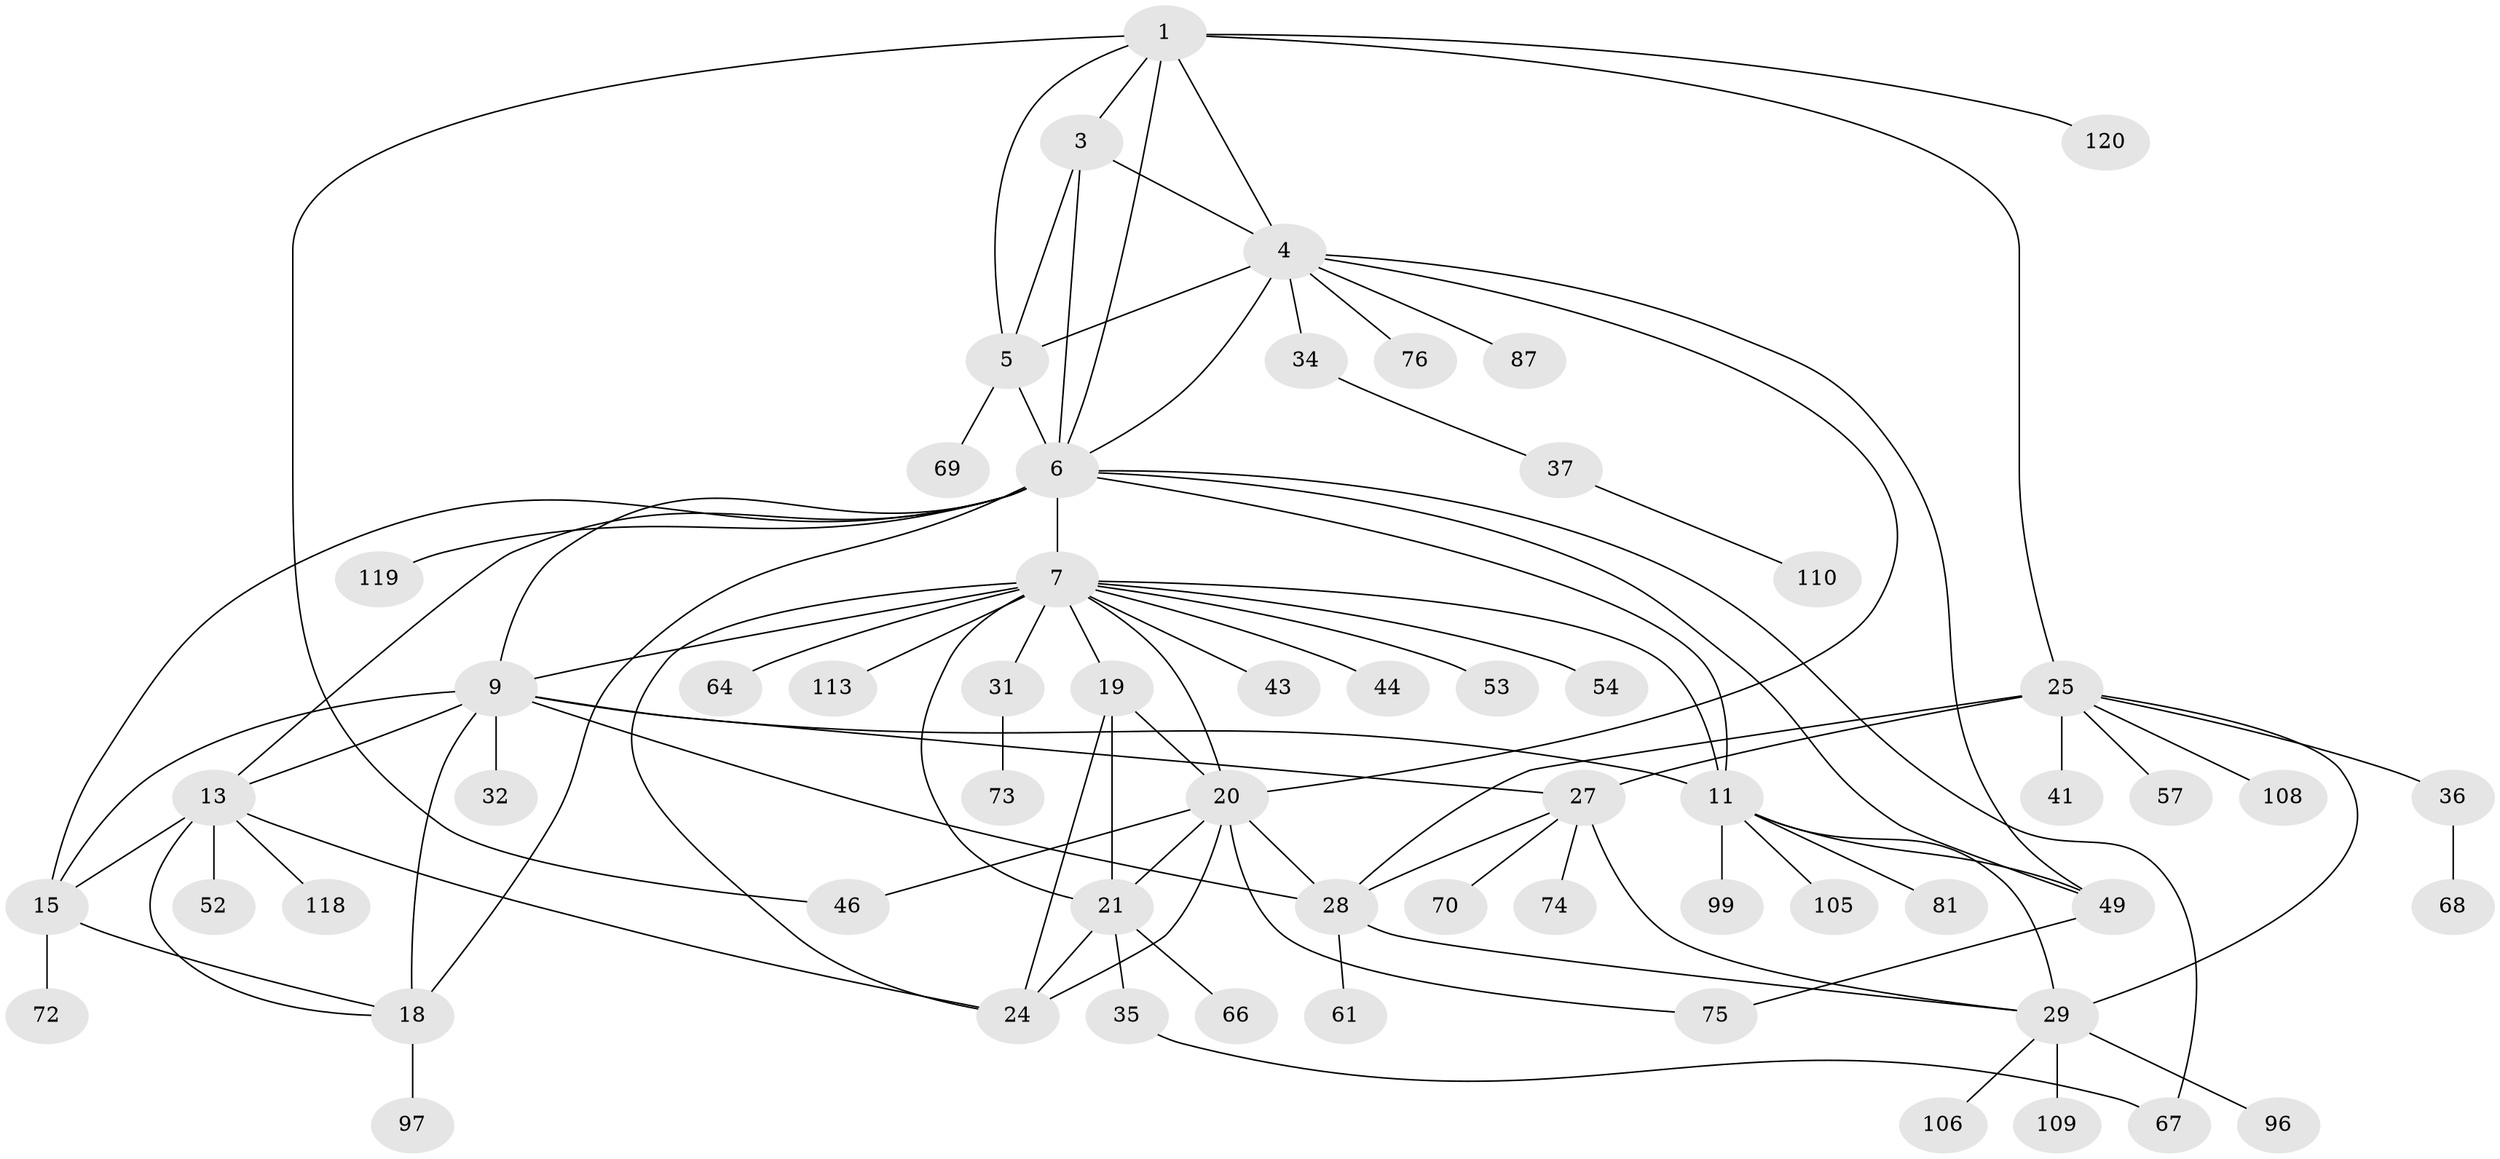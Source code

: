 // original degree distribution, {7: 0.041666666666666664, 8: 0.041666666666666664, 5: 0.03333333333333333, 10: 0.03333333333333333, 6: 0.025, 13: 0.008333333333333333, 9: 0.05, 11: 0.016666666666666666, 2: 0.11666666666666667, 1: 0.5416666666666666, 3: 0.09166666666666666}
// Generated by graph-tools (version 1.1) at 2025/16/03/09/25 04:16:05]
// undirected, 60 vertices, 94 edges
graph export_dot {
graph [start="1"]
  node [color=gray90,style=filled];
  1 [super="+2"];
  3;
  4;
  5;
  6 [super="+38+12+14+39+83+65"];
  7 [super="+8+79+47"];
  9 [super="+16+82+89+55"];
  11;
  13;
  15 [super="+40"];
  18;
  19;
  20 [super="+77"];
  21 [super="+22+102+112+85+63"];
  24;
  25 [super="+26+30+59"];
  27 [super="+42+86+78"];
  28;
  29;
  31 [super="+50"];
  32;
  34 [super="+94"];
  35 [super="+56"];
  36 [super="+101"];
  37;
  41;
  43;
  44;
  46;
  49 [super="+51"];
  52;
  53;
  54;
  57;
  61;
  64;
  66;
  67;
  68 [super="+80+117"];
  69;
  70;
  72;
  73;
  74;
  75 [super="+107"];
  76 [super="+100"];
  81;
  87;
  96;
  97;
  99;
  105;
  106;
  108;
  109;
  110;
  113 [super="+114"];
  118;
  119;
  120;
  1 -- 3 [weight=2];
  1 -- 4 [weight=2];
  1 -- 5 [weight=2];
  1 -- 6 [weight=2];
  1 -- 120;
  1 -- 25;
  1 -- 46;
  3 -- 4;
  3 -- 5;
  3 -- 6;
  4 -- 5;
  4 -- 6;
  4 -- 20;
  4 -- 34;
  4 -- 49;
  4 -- 76;
  4 -- 87;
  5 -- 6;
  5 -- 69;
  6 -- 67;
  6 -- 49;
  6 -- 7 [weight=4];
  6 -- 9 [weight=3];
  6 -- 11 [weight=2];
  6 -- 18;
  6 -- 119;
  6 -- 13;
  6 -- 15 [weight=2];
  7 -- 9 [weight=3];
  7 -- 11 [weight=3];
  7 -- 31;
  7 -- 43;
  7 -- 64;
  7 -- 44;
  7 -- 113;
  7 -- 19;
  7 -- 20;
  7 -- 53;
  7 -- 54;
  7 -- 21 [weight=2];
  7 -- 24;
  9 -- 11;
  9 -- 32;
  9 -- 13 [weight=2];
  9 -- 15 [weight=2];
  9 -- 18 [weight=2];
  9 -- 27;
  9 -- 28;
  11 -- 29;
  11 -- 81;
  11 -- 99;
  11 -- 105;
  11 -- 49;
  13 -- 15;
  13 -- 18;
  13 -- 24;
  13 -- 52;
  13 -- 118;
  15 -- 18;
  15 -- 72;
  18 -- 97;
  19 -- 20;
  19 -- 21 [weight=2];
  19 -- 24;
  20 -- 21 [weight=2];
  20 -- 24;
  20 -- 28;
  20 -- 46;
  20 -- 75;
  21 -- 24 [weight=2];
  21 -- 35;
  21 -- 66;
  25 -- 27 [weight=3];
  25 -- 28 [weight=3];
  25 -- 29 [weight=3];
  25 -- 41;
  25 -- 57;
  25 -- 108;
  25 -- 36;
  27 -- 28;
  27 -- 29;
  27 -- 70;
  27 -- 74;
  28 -- 29;
  28 -- 61;
  29 -- 96;
  29 -- 106;
  29 -- 109;
  31 -- 73;
  34 -- 37;
  35 -- 67;
  36 -- 68;
  37 -- 110;
  49 -- 75;
}
